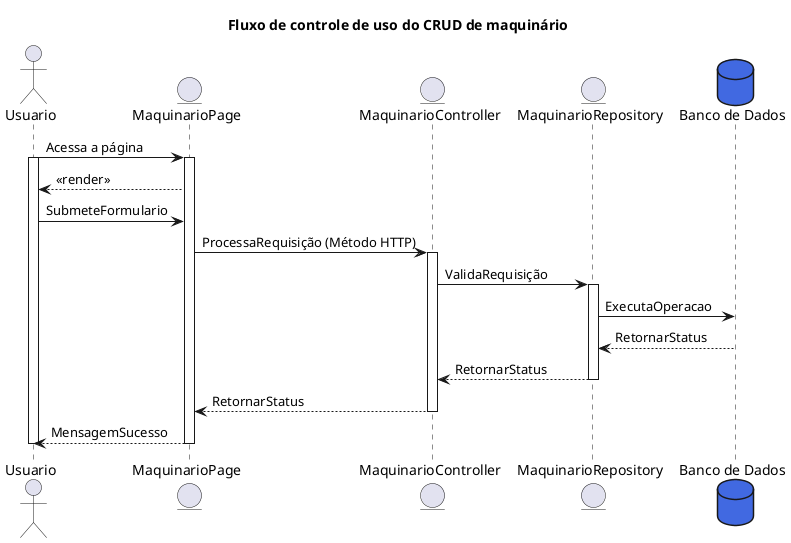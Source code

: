 @startuml

title "Fluxo de controle de uso do CRUD de maquinário"


<style>
    database {
        backgroundColor: RoyalBlue;
    }
</style>

actor "Usuario" as usr

entity "MaquinarioPage" as mqnP
entity "MaquinarioController" as mqnC
entity "MaquinarioRepository" as mqnR

database "Banco de Dados" as db


usr -> mqnP: Acessa a página
activate usr
activate mqnP
usr <--  mqnP: <<render>>

usr -> mqnP: SubmeteFormulario
mqnP -> mqnC: ProcessaRequisição (Método HTTP)
activate mqnC
mqnC -> mqnR: ValidaRequisição
activate mqnR
mqnR -> db: ExecutaOperacao
mqnR <-- db: RetornarStatus
mqnC <-- mqnR: RetornarStatus
deactivate mqnR
mqnP <-- mqnC: RetornarStatus
deactivate mqnC

mqnP --> usr: MensagemSucesso

deactivate usr
deactivate mqnP

@enduml
